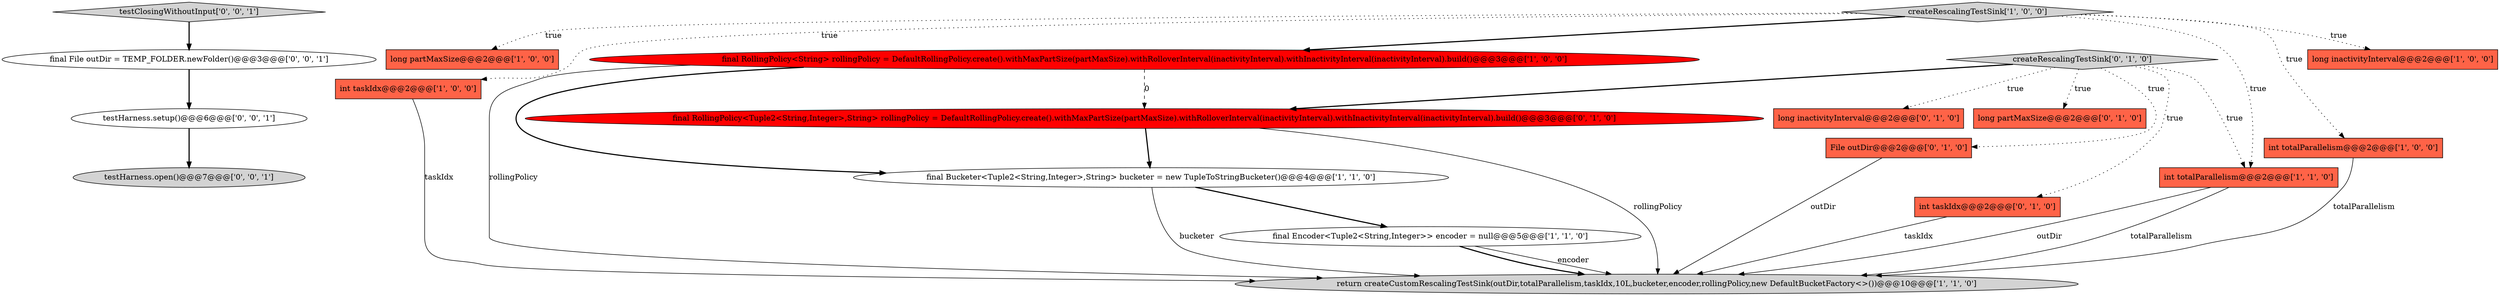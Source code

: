 digraph {
19 [style = filled, label = "final File outDir = TEMP_FOLDER.newFolder()@@@3@@@['0', '0', '1']", fillcolor = white, shape = ellipse image = "AAA0AAABBB3BBB"];
6 [style = filled, label = "long partMaxSize@@@2@@@['1', '0', '0']", fillcolor = tomato, shape = box image = "AAA0AAABBB1BBB"];
4 [style = filled, label = "return createCustomRescalingTestSink(outDir,totalParallelism,taskIdx,10L,bucketer,encoder,rollingPolicy,new DefaultBucketFactory<>())@@@10@@@['1', '1', '0']", fillcolor = lightgray, shape = ellipse image = "AAA0AAABBB1BBB"];
5 [style = filled, label = "createRescalingTestSink['1', '0', '0']", fillcolor = lightgray, shape = diamond image = "AAA0AAABBB1BBB"];
7 [style = filled, label = "final Bucketer<Tuple2<String,Integer>,String> bucketer = new TupleToStringBucketer()@@@4@@@['1', '1', '0']", fillcolor = white, shape = ellipse image = "AAA0AAABBB1BBB"];
8 [style = filled, label = "final Encoder<Tuple2<String,Integer>> encoder = null@@@5@@@['1', '1', '0']", fillcolor = white, shape = ellipse image = "AAA0AAABBB1BBB"];
0 [style = filled, label = "final RollingPolicy<String> rollingPolicy = DefaultRollingPolicy.create().withMaxPartSize(partMaxSize).withRolloverInterval(inactivityInterval).withInactivityInterval(inactivityInterval).build()@@@3@@@['1', '0', '0']", fillcolor = red, shape = ellipse image = "AAA1AAABBB1BBB"];
3 [style = filled, label = "long inactivityInterval@@@2@@@['1', '0', '0']", fillcolor = tomato, shape = box image = "AAA0AAABBB1BBB"];
11 [style = filled, label = "int taskIdx@@@2@@@['0', '1', '0']", fillcolor = tomato, shape = box image = "AAA0AAABBB2BBB"];
13 [style = filled, label = "long inactivityInterval@@@2@@@['0', '1', '0']", fillcolor = tomato, shape = box image = "AAA0AAABBB2BBB"];
17 [style = filled, label = "testClosingWithoutInput['0', '0', '1']", fillcolor = lightgray, shape = diamond image = "AAA0AAABBB3BBB"];
2 [style = filled, label = "int taskIdx@@@2@@@['1', '0', '0']", fillcolor = tomato, shape = box image = "AAA0AAABBB1BBB"];
14 [style = filled, label = "createRescalingTestSink['0', '1', '0']", fillcolor = lightgray, shape = diamond image = "AAA0AAABBB2BBB"];
10 [style = filled, label = "File outDir@@@2@@@['0', '1', '0']", fillcolor = tomato, shape = box image = "AAA0AAABBB2BBB"];
9 [style = filled, label = "int totalParallelism@@@2@@@['1', '1', '0']", fillcolor = tomato, shape = box image = "AAA0AAABBB1BBB"];
1 [style = filled, label = "int totalParallelism@@@2@@@['1', '0', '0']", fillcolor = tomato, shape = box image = "AAA0AAABBB1BBB"];
12 [style = filled, label = "final RollingPolicy<Tuple2<String,Integer>,String> rollingPolicy = DefaultRollingPolicy.create().withMaxPartSize(partMaxSize).withRolloverInterval(inactivityInterval).withInactivityInterval(inactivityInterval).build()@@@3@@@['0', '1', '0']", fillcolor = red, shape = ellipse image = "AAA1AAABBB2BBB"];
18 [style = filled, label = "testHarness.setup()@@@6@@@['0', '0', '1']", fillcolor = white, shape = ellipse image = "AAA0AAABBB3BBB"];
16 [style = filled, label = "testHarness.open()@@@7@@@['0', '0', '1']", fillcolor = lightgray, shape = ellipse image = "AAA0AAABBB3BBB"];
15 [style = filled, label = "long partMaxSize@@@2@@@['0', '1', '0']", fillcolor = tomato, shape = box image = "AAA0AAABBB2BBB"];
19->18 [style = bold, label=""];
9->4 [style = solid, label="outDir"];
12->4 [style = solid, label="rollingPolicy"];
8->4 [style = solid, label="encoder"];
5->1 [style = dotted, label="true"];
9->4 [style = solid, label="totalParallelism"];
5->6 [style = dotted, label="true"];
2->4 [style = solid, label="taskIdx"];
0->12 [style = dashed, label="0"];
5->3 [style = dotted, label="true"];
7->8 [style = bold, label=""];
17->19 [style = bold, label=""];
12->7 [style = bold, label=""];
7->4 [style = solid, label="bucketer"];
14->10 [style = dotted, label="true"];
14->13 [style = dotted, label="true"];
0->7 [style = bold, label=""];
14->15 [style = dotted, label="true"];
11->4 [style = solid, label="taskIdx"];
10->4 [style = solid, label="outDir"];
5->0 [style = bold, label=""];
1->4 [style = solid, label="totalParallelism"];
14->12 [style = bold, label=""];
5->9 [style = dotted, label="true"];
14->11 [style = dotted, label="true"];
14->9 [style = dotted, label="true"];
8->4 [style = bold, label=""];
0->4 [style = solid, label="rollingPolicy"];
5->2 [style = dotted, label="true"];
18->16 [style = bold, label=""];
}
